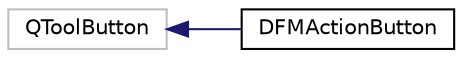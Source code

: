 digraph "类继承关系图"
{
  edge [fontname="Helvetica",fontsize="10",labelfontname="Helvetica",labelfontsize="10"];
  node [fontname="Helvetica",fontsize="10",shape=record];
  rankdir="LR";
  Node911 [label="QToolButton",height=0.2,width=0.4,color="grey75", fillcolor="white", style="filled"];
  Node911 -> Node0 [dir="back",color="midnightblue",fontsize="10",style="solid",fontname="Helvetica"];
  Node0 [label="DFMActionButton",height=0.2,width=0.4,color="black", fillcolor="white", style="filled",URL="$class_d_f_m_action_button.html"];
}
